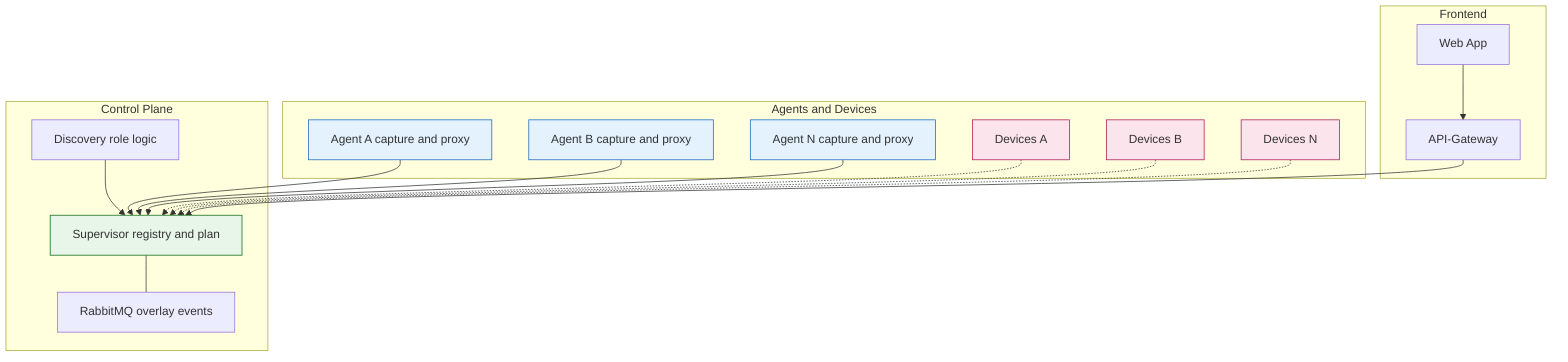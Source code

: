 graph TD

  subgraph Control_Plane [Control Plane]
    SUP["Supervisor registry and plan"]
    DISC["Discovery role logic"]
    MQ["RabbitMQ overlay events"]
  end

  subgraph Frontend [Frontend]
    WEB["Web App"]
    GW["API-Gateway"]
  end

  subgraph Agents [Agents and Devices]
    A1["Agent A capture and proxy"]
    A2["Agent B capture and proxy"]
    A3["Agent N capture and proxy"]
    DEV1["Devices A"]
    DEV2["Devices B"]
    DEVN["Devices N"]
  end

  %% Control wiring
  DISC --> SUP
  SUP --- MQ

  %% Agents to supervisor
  A1 --> SUP
  A2 --> SUP
  A3 --> SUP

  %% Devices contribute to logical pool
  DEV1 -.-> SUP
  DEV2 -.-> SUP
  DEVN -.-> SUP

  %% Frontend to control plane
  WEB --> GW
  GW --> SUP

  %% Styling minimal and safe
  style SUP fill:#e8f5e9,stroke:#2e7d32,stroke-width:1.2px
  style A1 fill:#e3f2fd,stroke:#1565c0
  style A2 fill:#e3f2fd,stroke:#1565c0
  style A3 fill:#e3f2fd,stroke:#1565c0
  style DEV1 fill:#fce4ec,stroke:#ad1457
  style DEV2 fill:#fce4ec,stroke:#ad1457
  style DEVN fill:#fce4ec,stroke:#ad1457